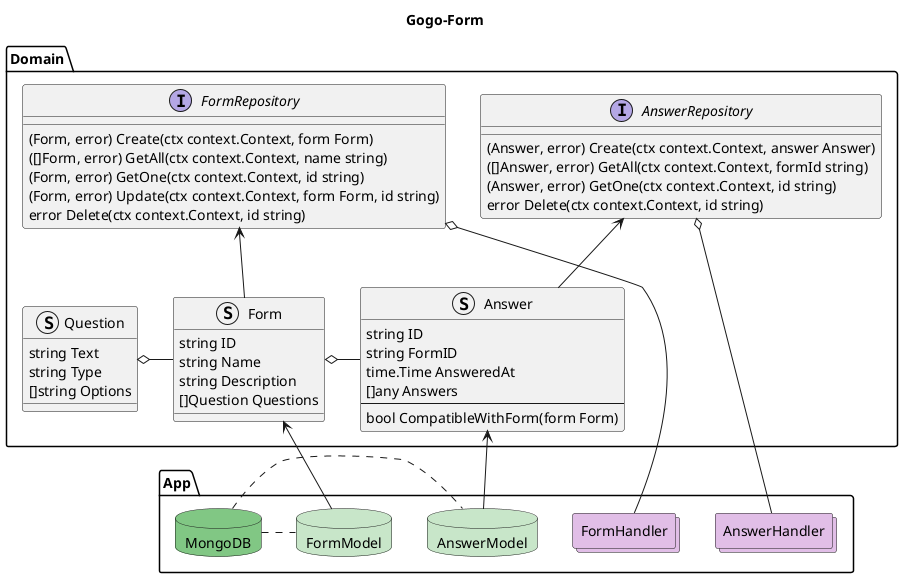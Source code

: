 @startuml
allow_mixing
title Gogo-Form

package Domain {
    struct Question {
    	string Text
    	string Type    
    	[]string Options
    }

    struct Form {
    	string ID 
    	string Name
    	string Description
    	[]Question Questions

    }

    struct Answer {
      string ID
      string FormID
      time.Time AnsweredAt
      []any Answers
      --
      bool CompatibleWithForm(form Form)
    }

    interface FormRepository {
    	(Form, error) Create(ctx context.Context, form Form)
    	([]Form, error) GetAll(ctx context.Context, name string)
    	(Form, error) GetOne(ctx context.Context, id string)
    	(Form, error) Update(ctx context.Context, form Form, id string)
    	error Delete(ctx context.Context, id string)
    }

    interface AnswerRepository {
    	(Answer, error) Create(ctx context.Context, answer Answer)
    	([]Answer, error) GetAll(ctx context.Context, formId string)
    	(Answer, error) GetOne(ctx context.Context, id string)
    	error Delete(ctx context.Context, id string)
    }
}

package App {
    database AnswerModel #C8E6C9
    database FormModel #C8E6C9
    database MongoDB #81C784

    collections AnswerHandler #E1BEE7
    collections FormHandler #E1BEE7
}

FormRepository <-- Form
AnswerRepository <-- Answer

Question o- Form
Form o- Answer

FormRepository o-- FormHandler
AnswerRepository o-- AnswerHandler

MongoDB . FormModel
MongoDB . AnswerModel

Form <-- FormModel
Answer <-- AnswerModel

@enduml